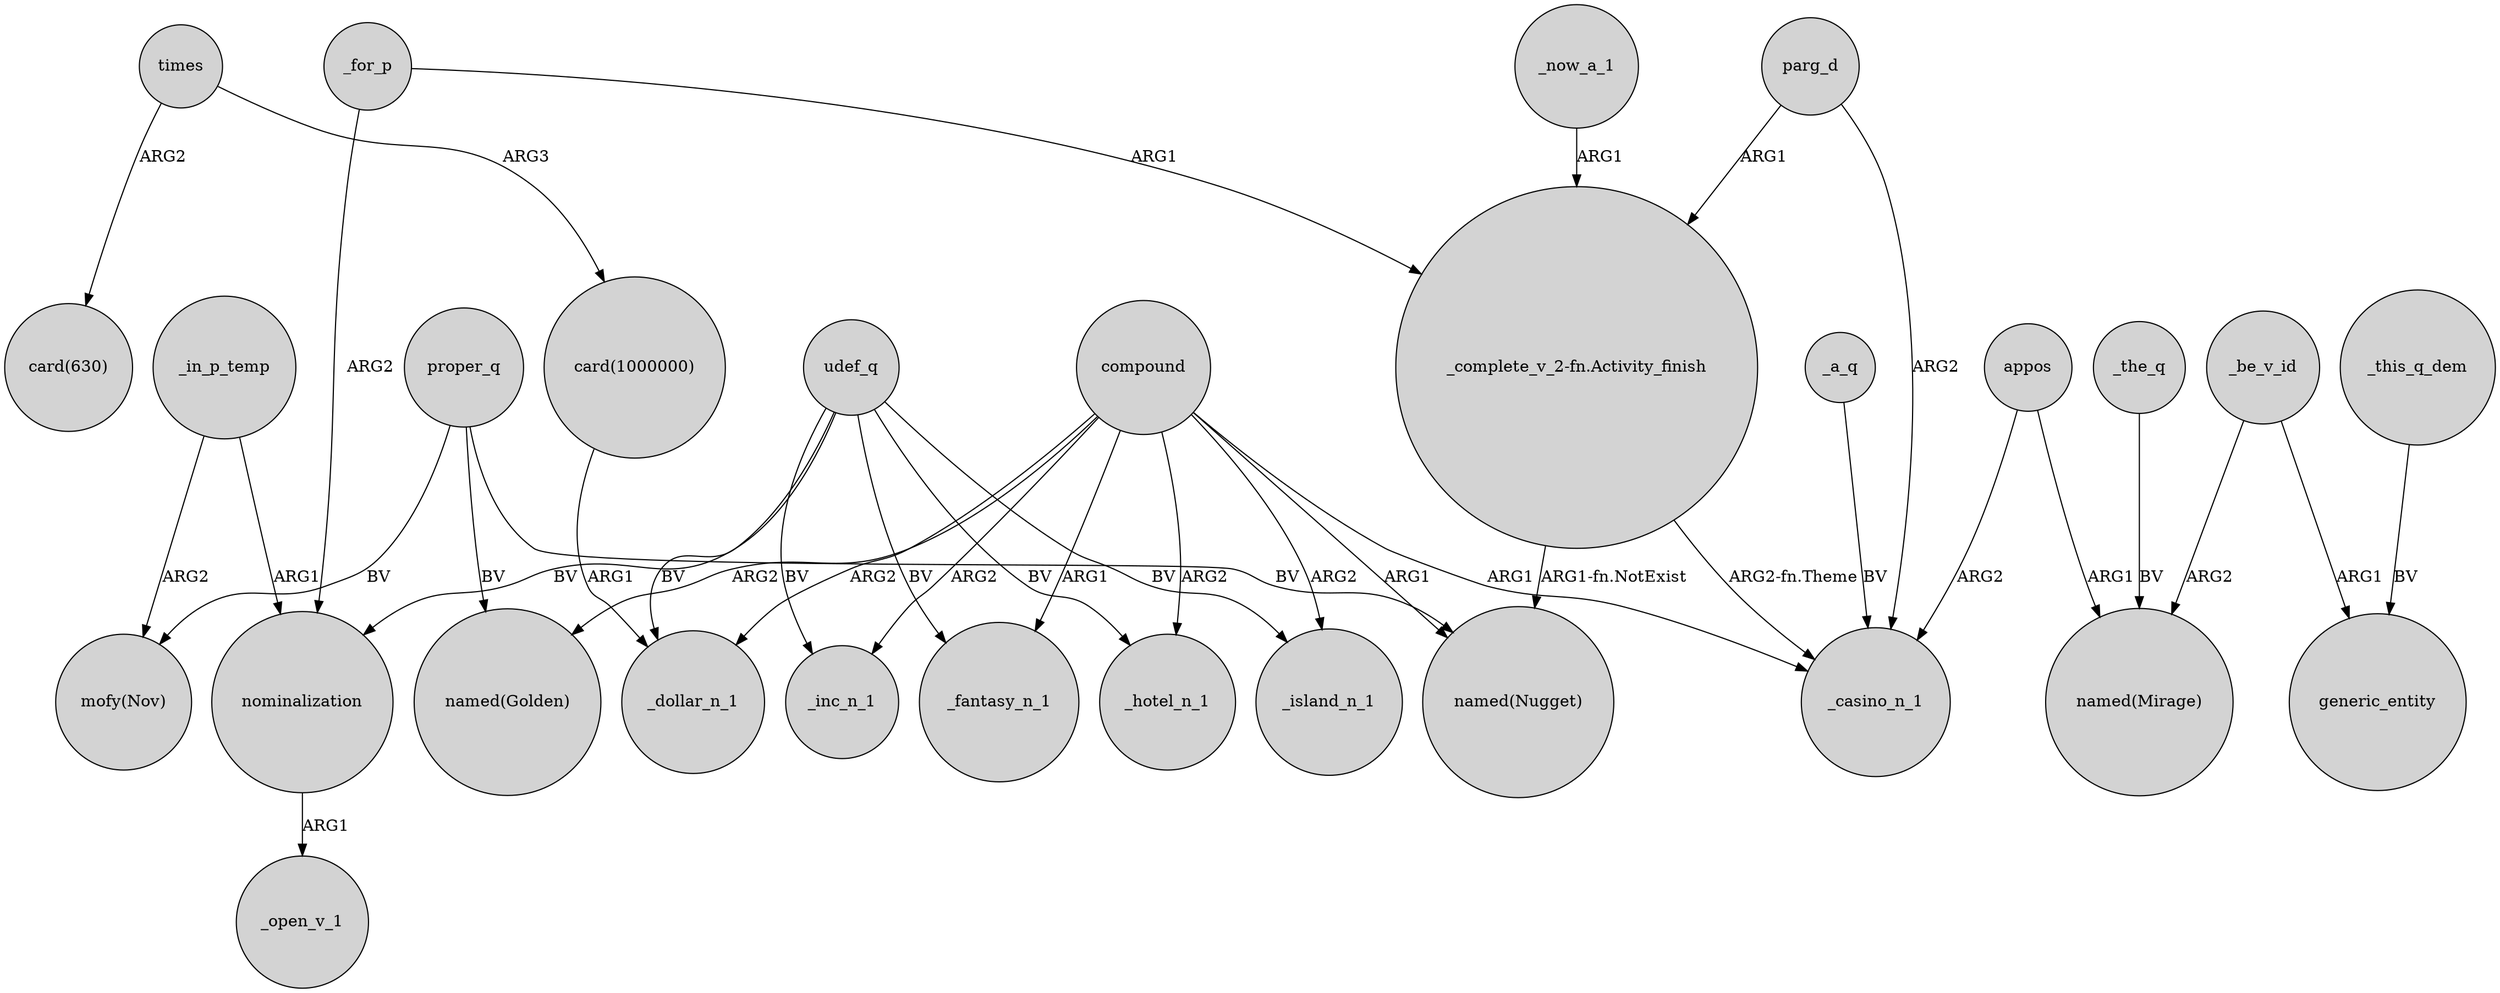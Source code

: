 digraph {
	node [shape=circle style=filled]
	compound -> "named(Golden)" [label=ARG2]
	"card(1000000)" -> _dollar_n_1 [label=ARG1]
	udef_q -> _inc_n_1 [label=BV]
	_a_q -> _casino_n_1 [label=BV]
	_in_p_temp -> "mofy(Nov)" [label=ARG2]
	appos -> "named(Mirage)" [label=ARG1]
	parg_d -> _casino_n_1 [label=ARG2]
	proper_q -> "named(Nugget)" [label=BV]
	_for_p -> nominalization [label=ARG2]
	compound -> _fantasy_n_1 [label=ARG1]
	_be_v_id -> generic_entity [label=ARG1]
	proper_q -> "mofy(Nov)" [label=BV]
	times -> "card(630)" [label=ARG2]
	proper_q -> "named(Golden)" [label=BV]
	compound -> _casino_n_1 [label=ARG1]
	_this_q_dem -> generic_entity [label=BV]
	_now_a_1 -> "_complete_v_2-fn.Activity_finish" [label=ARG1]
	compound -> "named(Nugget)" [label=ARG1]
	times -> "card(1000000)" [label=ARG3]
	"_complete_v_2-fn.Activity_finish" -> "named(Nugget)" [label="ARG1-fn.NotExist"]
	udef_q -> _fantasy_n_1 [label=BV]
	compound -> _hotel_n_1 [label=ARG2]
	parg_d -> "_complete_v_2-fn.Activity_finish" [label=ARG1]
	_for_p -> "_complete_v_2-fn.Activity_finish" [label=ARG1]
	_be_v_id -> "named(Mirage)" [label=ARG2]
	udef_q -> nominalization [label=BV]
	_in_p_temp -> nominalization [label=ARG1]
	compound -> _island_n_1 [label=ARG2]
	_the_q -> "named(Mirage)" [label=BV]
	appos -> _casino_n_1 [label=ARG2]
	"_complete_v_2-fn.Activity_finish" -> _casino_n_1 [label="ARG2-fn.Theme"]
	nominalization -> _open_v_1 [label=ARG1]
	compound -> _dollar_n_1 [label=ARG2]
	udef_q -> _hotel_n_1 [label=BV]
	udef_q -> _island_n_1 [label=BV]
	compound -> _inc_n_1 [label=ARG2]
	udef_q -> _dollar_n_1 [label=BV]
}
